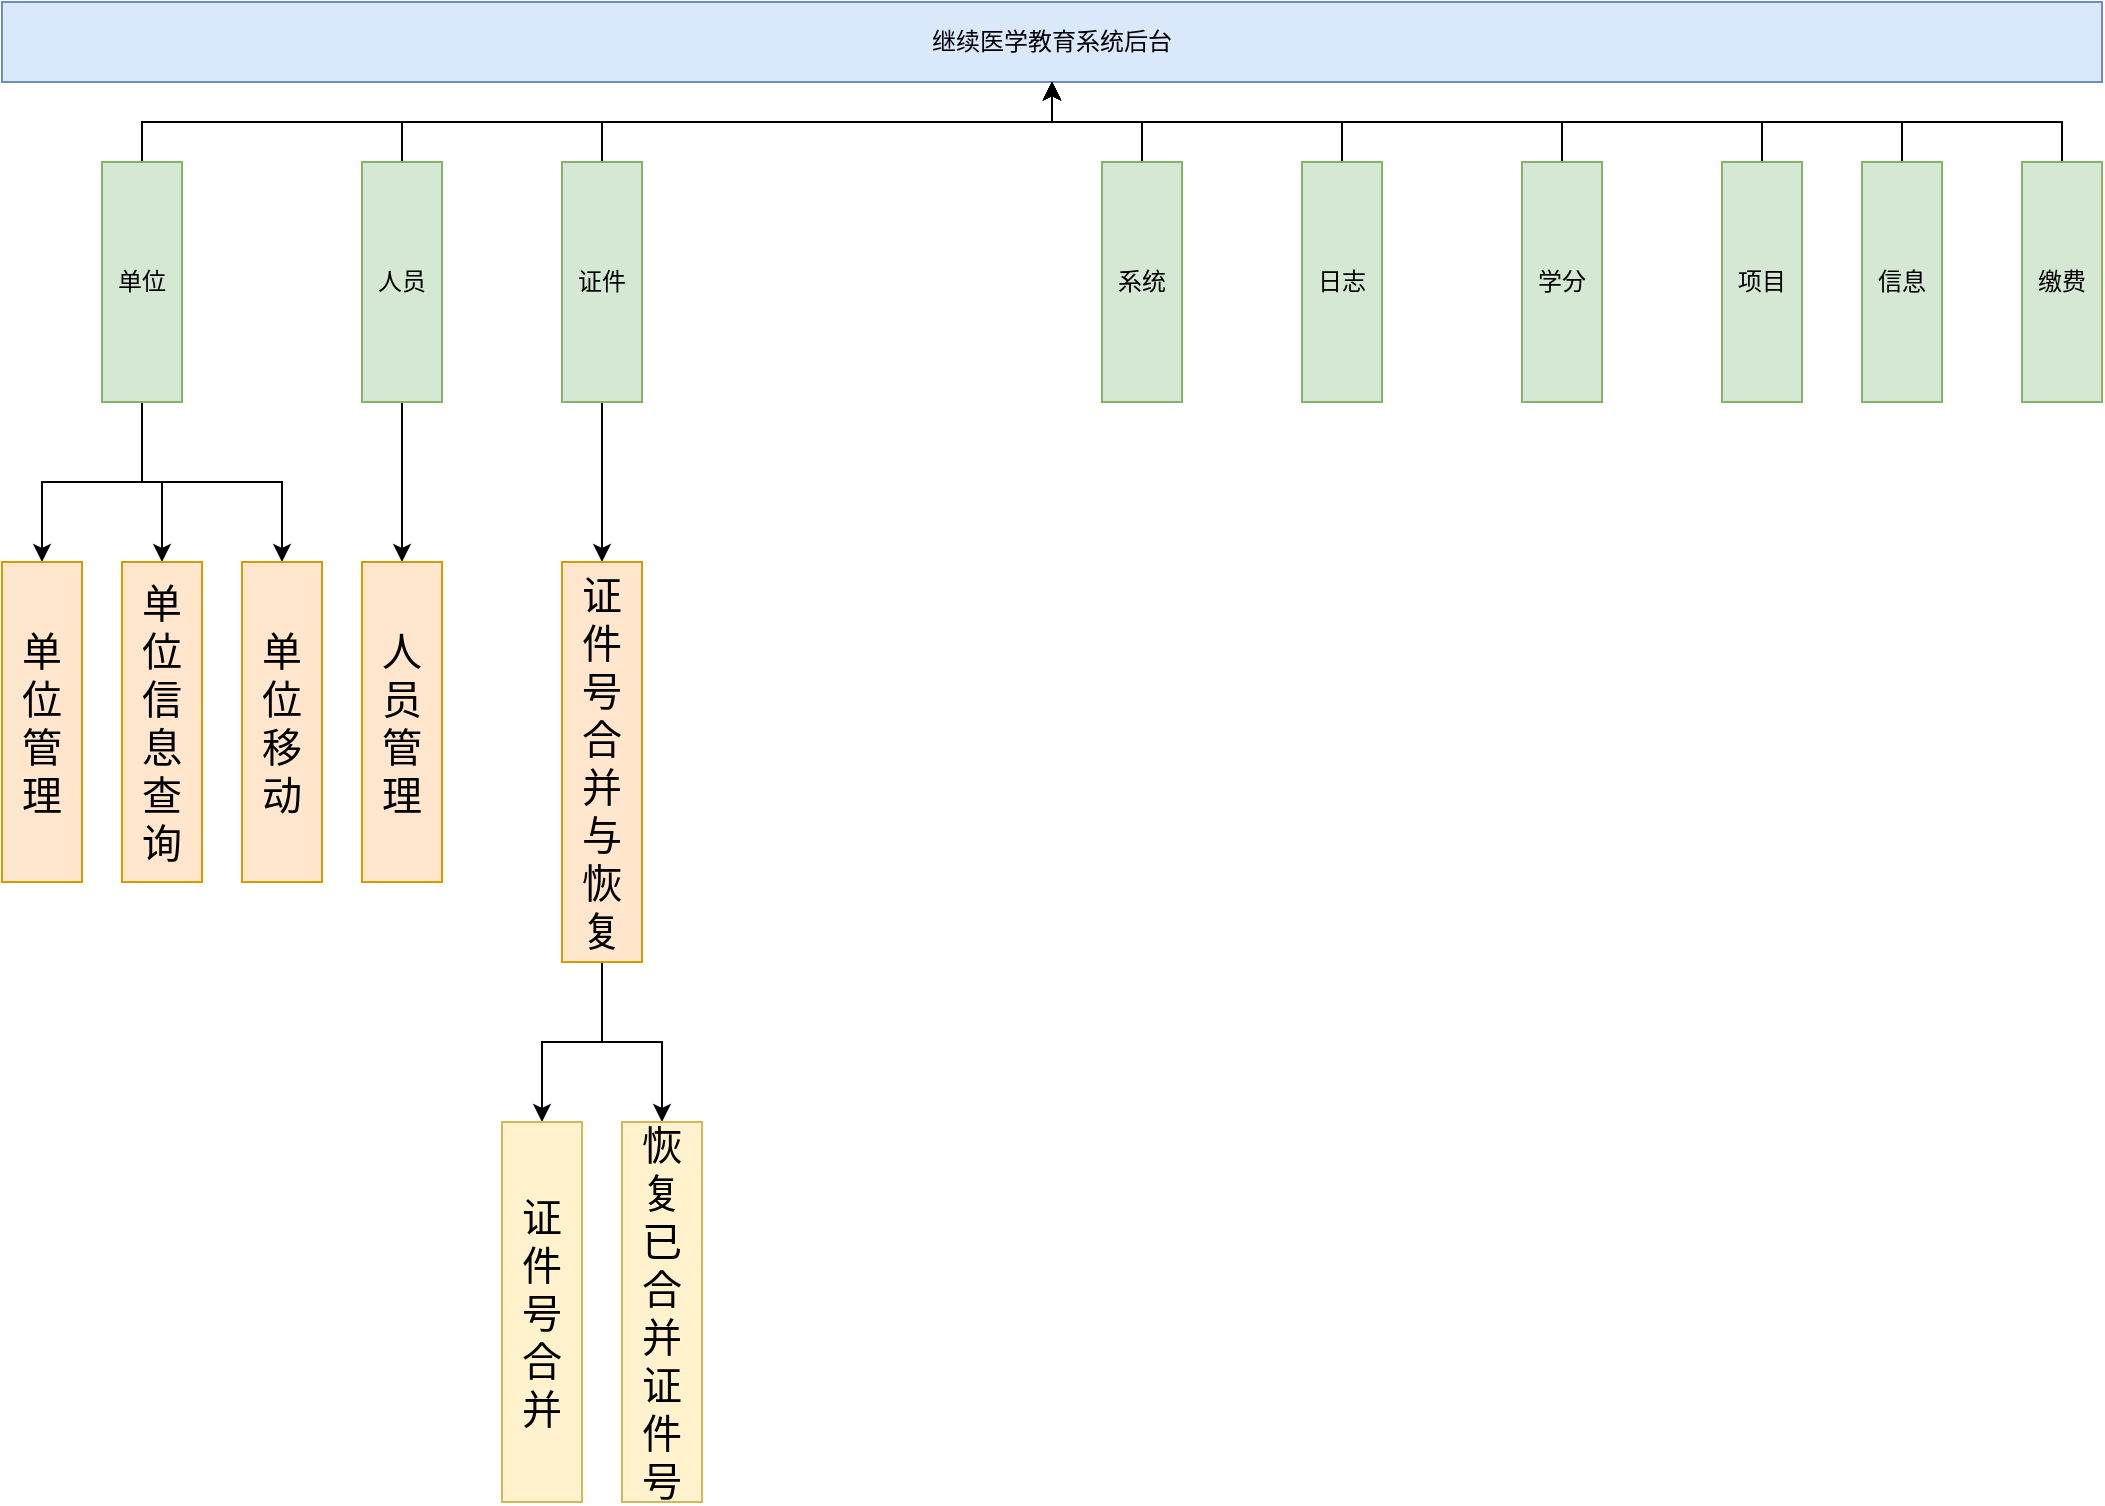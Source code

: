 <mxfile version="14.0.1" type="github">
  <diagram id="isPa7PTyqleFU_jHJM_E" name="Page-1">
    <mxGraphModel dx="1422" dy="796" grid="1" gridSize="10" guides="1" tooltips="1" connect="1" arrows="1" fold="1" page="1" pageScale="1" pageWidth="827" pageHeight="1169" math="0" shadow="0">
      <root>
        <mxCell id="0" />
        <mxCell id="1" parent="0" />
        <mxCell id="aoP8Yttf6DdpJMG37Vux-1" value="继续医学教育系统后台" style="rounded=0;whiteSpace=wrap;html=1;fillColor=#dae8fc;strokeColor=#6c8ebf;" vertex="1" parent="1">
          <mxGeometry y="40" width="1050" height="40" as="geometry" />
        </mxCell>
        <mxCell id="aoP8Yttf6DdpJMG37Vux-13" value="" style="edgeStyle=orthogonalEdgeStyle;rounded=0;orthogonalLoop=1;jettySize=auto;html=1;" edge="1" parent="1" source="aoP8Yttf6DdpJMG37Vux-2" target="aoP8Yttf6DdpJMG37Vux-1">
          <mxGeometry relative="1" as="geometry" />
        </mxCell>
        <mxCell id="aoP8Yttf6DdpJMG37Vux-49" value="" style="edgeStyle=orthogonalEdgeStyle;rounded=0;orthogonalLoop=1;jettySize=auto;html=1;fontSize=20;entryX=0;entryY=0.5;entryDx=0;entryDy=0;exitX=1;exitY=0.5;exitDx=0;exitDy=0;" edge="1" parent="1" source="aoP8Yttf6DdpJMG37Vux-2" target="aoP8Yttf6DdpJMG37Vux-8">
          <mxGeometry relative="1" as="geometry">
            <mxPoint x="105" y="320" as="targetPoint" />
          </mxGeometry>
        </mxCell>
        <mxCell id="aoP8Yttf6DdpJMG37Vux-51" style="edgeStyle=orthogonalEdgeStyle;rounded=0;orthogonalLoop=1;jettySize=auto;html=1;exitX=1;exitY=0.5;exitDx=0;exitDy=0;entryX=0;entryY=0.5;entryDx=0;entryDy=0;fontSize=20;" edge="1" parent="1" source="aoP8Yttf6DdpJMG37Vux-2" target="aoP8Yttf6DdpJMG37Vux-39">
          <mxGeometry relative="1" as="geometry" />
        </mxCell>
        <mxCell id="aoP8Yttf6DdpJMG37Vux-52" style="edgeStyle=orthogonalEdgeStyle;rounded=0;orthogonalLoop=1;jettySize=auto;html=1;exitX=1;exitY=0.5;exitDx=0;exitDy=0;entryX=0;entryY=0.5;entryDx=0;entryDy=0;fontSize=20;" edge="1" parent="1" source="aoP8Yttf6DdpJMG37Vux-2" target="aoP8Yttf6DdpJMG37Vux-41">
          <mxGeometry relative="1" as="geometry" />
        </mxCell>
        <mxCell id="aoP8Yttf6DdpJMG37Vux-2" value="单位" style="rounded=0;whiteSpace=wrap;html=1;direction=south;fillColor=#d5e8d4;strokeColor=#82b366;" vertex="1" parent="1">
          <mxGeometry x="50" y="120" width="40" height="120" as="geometry" />
        </mxCell>
        <mxCell id="aoP8Yttf6DdpJMG37Vux-14" value="" style="edgeStyle=orthogonalEdgeStyle;rounded=0;orthogonalLoop=1;jettySize=auto;html=1;" edge="1" parent="1" source="aoP8Yttf6DdpJMG37Vux-3" target="aoP8Yttf6DdpJMG37Vux-1">
          <mxGeometry relative="1" as="geometry" />
        </mxCell>
        <mxCell id="aoP8Yttf6DdpJMG37Vux-54" value="" style="edgeStyle=orthogonalEdgeStyle;rounded=0;orthogonalLoop=1;jettySize=auto;html=1;fontSize=20;" edge="1" parent="1" source="aoP8Yttf6DdpJMG37Vux-3" target="aoP8Yttf6DdpJMG37Vux-43">
          <mxGeometry relative="1" as="geometry" />
        </mxCell>
        <mxCell id="aoP8Yttf6DdpJMG37Vux-3" value="人员" style="rounded=0;whiteSpace=wrap;html=1;direction=south;fillColor=#d5e8d4;strokeColor=#82b366;" vertex="1" parent="1">
          <mxGeometry x="180" y="120" width="40" height="120" as="geometry" />
        </mxCell>
        <mxCell id="aoP8Yttf6DdpJMG37Vux-23" value="" style="edgeStyle=orthogonalEdgeStyle;rounded=0;orthogonalLoop=1;jettySize=auto;html=1;" edge="1" parent="1" source="aoP8Yttf6DdpJMG37Vux-5" target="aoP8Yttf6DdpJMG37Vux-1">
          <mxGeometry relative="1" as="geometry" />
        </mxCell>
        <mxCell id="aoP8Yttf6DdpJMG37Vux-25" value="" style="edgeStyle=orthogonalEdgeStyle;rounded=0;orthogonalLoop=1;jettySize=auto;html=1;" edge="1" parent="1" source="aoP8Yttf6DdpJMG37Vux-4" target="aoP8Yttf6DdpJMG37Vux-1">
          <mxGeometry relative="1" as="geometry" />
        </mxCell>
        <mxCell id="aoP8Yttf6DdpJMG37Vux-4" value="缴费" style="rounded=0;whiteSpace=wrap;html=1;direction=south;fillColor=#d5e8d4;strokeColor=#82b366;" vertex="1" parent="1">
          <mxGeometry x="1010" y="120" width="40" height="120" as="geometry" />
        </mxCell>
        <mxCell id="aoP8Yttf6DdpJMG37Vux-19" value="" style="edgeStyle=orthogonalEdgeStyle;rounded=0;orthogonalLoop=1;jettySize=auto;html=1;" edge="1" parent="1" source="aoP8Yttf6DdpJMG37Vux-5" target="aoP8Yttf6DdpJMG37Vux-1">
          <mxGeometry relative="1" as="geometry" />
        </mxCell>
        <mxCell id="aoP8Yttf6DdpJMG37Vux-22" value="" style="edgeStyle=orthogonalEdgeStyle;rounded=0;orthogonalLoop=1;jettySize=auto;html=1;" edge="1" parent="1" source="aoP8Yttf6DdpJMG37Vux-6" target="aoP8Yttf6DdpJMG37Vux-1">
          <mxGeometry relative="1" as="geometry" />
        </mxCell>
        <mxCell id="aoP8Yttf6DdpJMG37Vux-6" value="信息" style="rounded=0;whiteSpace=wrap;html=1;direction=south;fillColor=#d5e8d4;strokeColor=#82b366;" vertex="1" parent="1">
          <mxGeometry x="930" y="120" width="40" height="120" as="geometry" />
        </mxCell>
        <mxCell id="aoP8Yttf6DdpJMG37Vux-8" value="单位管理" style="rounded=0;whiteSpace=wrap;html=1;direction=south;fillColor=#ffe6cc;strokeColor=#d79b00;fontSize=20;fontStyle=0" vertex="1" parent="1">
          <mxGeometry y="320" width="40" height="160" as="geometry" />
        </mxCell>
        <mxCell id="aoP8Yttf6DdpJMG37Vux-15" value="" style="edgeStyle=orthogonalEdgeStyle;rounded=0;orthogonalLoop=1;jettySize=auto;html=1;" edge="1" parent="1" source="aoP8Yttf6DdpJMG37Vux-9" target="aoP8Yttf6DdpJMG37Vux-1">
          <mxGeometry relative="1" as="geometry" />
        </mxCell>
        <mxCell id="aoP8Yttf6DdpJMG37Vux-64" value="" style="edgeStyle=orthogonalEdgeStyle;rounded=0;orthogonalLoop=1;jettySize=auto;html=1;fontSize=20;entryX=0;entryY=0.5;entryDx=0;entryDy=0;exitX=1;exitY=0.5;exitDx=0;exitDy=0;" edge="1" parent="1" source="aoP8Yttf6DdpJMG37Vux-9" target="aoP8Yttf6DdpJMG37Vux-65">
          <mxGeometry relative="1" as="geometry">
            <mxPoint x="380" y="320" as="targetPoint" />
          </mxGeometry>
        </mxCell>
        <mxCell id="aoP8Yttf6DdpJMG37Vux-9" value="证件" style="rounded=0;whiteSpace=wrap;html=1;direction=south;fillColor=#d5e8d4;strokeColor=#82b366;" vertex="1" parent="1">
          <mxGeometry x="280" y="120" width="40" height="120" as="geometry" />
        </mxCell>
        <mxCell id="aoP8Yttf6DdpJMG37Vux-16" value="" style="edgeStyle=orthogonalEdgeStyle;rounded=0;orthogonalLoop=1;jettySize=auto;html=1;" edge="1" parent="1" source="aoP8Yttf6DdpJMG37Vux-10" target="aoP8Yttf6DdpJMG37Vux-1">
          <mxGeometry relative="1" as="geometry" />
        </mxCell>
        <mxCell id="aoP8Yttf6DdpJMG37Vux-10" value="系统" style="rounded=0;whiteSpace=wrap;html=1;direction=south;fillColor=#d5e8d4;strokeColor=#82b366;" vertex="1" parent="1">
          <mxGeometry x="550" y="120" width="40" height="120" as="geometry" />
        </mxCell>
        <mxCell id="aoP8Yttf6DdpJMG37Vux-17" value="" style="edgeStyle=orthogonalEdgeStyle;rounded=0;orthogonalLoop=1;jettySize=auto;html=1;" edge="1" parent="1" source="aoP8Yttf6DdpJMG37Vux-11" target="aoP8Yttf6DdpJMG37Vux-1">
          <mxGeometry relative="1" as="geometry" />
        </mxCell>
        <mxCell id="aoP8Yttf6DdpJMG37Vux-11" value="日志" style="rounded=0;whiteSpace=wrap;html=1;direction=south;fillColor=#d5e8d4;strokeColor=#82b366;" vertex="1" parent="1">
          <mxGeometry x="650" y="120" width="40" height="120" as="geometry" />
        </mxCell>
        <mxCell id="aoP8Yttf6DdpJMG37Vux-18" value="" style="edgeStyle=orthogonalEdgeStyle;rounded=0;orthogonalLoop=1;jettySize=auto;html=1;" edge="1" parent="1" source="aoP8Yttf6DdpJMG37Vux-12" target="aoP8Yttf6DdpJMG37Vux-1">
          <mxGeometry relative="1" as="geometry" />
        </mxCell>
        <mxCell id="aoP8Yttf6DdpJMG37Vux-12" value="学分" style="rounded=0;whiteSpace=wrap;html=1;direction=south;fillColor=#d5e8d4;strokeColor=#82b366;" vertex="1" parent="1">
          <mxGeometry x="760" y="120" width="40" height="120" as="geometry" />
        </mxCell>
        <mxCell id="aoP8Yttf6DdpJMG37Vux-5" value="项目" style="rounded=0;whiteSpace=wrap;html=1;direction=south;fillColor=#d5e8d4;strokeColor=#82b366;" vertex="1" parent="1">
          <mxGeometry x="860" y="120" width="40" height="120" as="geometry" />
        </mxCell>
        <mxCell id="aoP8Yttf6DdpJMG37Vux-39" value="单位信息查询" style="rounded=0;whiteSpace=wrap;html=1;direction=south;fillColor=#ffe6cc;strokeColor=#d79b00;fontSize=20;fontStyle=0" vertex="1" parent="1">
          <mxGeometry x="60" y="320" width="40" height="160" as="geometry" />
        </mxCell>
        <mxCell id="aoP8Yttf6DdpJMG37Vux-41" value="单位移动" style="rounded=0;whiteSpace=wrap;html=1;direction=south;fillColor=#ffe6cc;strokeColor=#d79b00;fontSize=20;fontStyle=0" vertex="1" parent="1">
          <mxGeometry x="120" y="320" width="40" height="160" as="geometry" />
        </mxCell>
        <mxCell id="aoP8Yttf6DdpJMG37Vux-43" value="人员管理" style="rounded=0;whiteSpace=wrap;html=1;direction=south;fillColor=#ffe6cc;strokeColor=#d79b00;fontSize=20;fontStyle=0" vertex="1" parent="1">
          <mxGeometry x="180" y="320" width="40" height="160" as="geometry" />
        </mxCell>
        <mxCell id="aoP8Yttf6DdpJMG37Vux-67" value="" style="edgeStyle=orthogonalEdgeStyle;rounded=0;orthogonalLoop=1;jettySize=auto;html=1;fontSize=20;" edge="1" parent="1" source="aoP8Yttf6DdpJMG37Vux-65" target="aoP8Yttf6DdpJMG37Vux-66">
          <mxGeometry relative="1" as="geometry" />
        </mxCell>
        <mxCell id="aoP8Yttf6DdpJMG37Vux-69" style="edgeStyle=orthogonalEdgeStyle;rounded=0;orthogonalLoop=1;jettySize=auto;html=1;exitX=1;exitY=0.5;exitDx=0;exitDy=0;entryX=0;entryY=0.5;entryDx=0;entryDy=0;fontSize=20;" edge="1" parent="1" source="aoP8Yttf6DdpJMG37Vux-65" target="aoP8Yttf6DdpJMG37Vux-68">
          <mxGeometry relative="1" as="geometry" />
        </mxCell>
        <mxCell id="aoP8Yttf6DdpJMG37Vux-65" value="证件号合并与恢复" style="rounded=0;whiteSpace=wrap;html=1;direction=south;fillColor=#ffe6cc;strokeColor=#d79b00;fontSize=20;fontStyle=0" vertex="1" parent="1">
          <mxGeometry x="280" y="320" width="40" height="200" as="geometry" />
        </mxCell>
        <mxCell id="aoP8Yttf6DdpJMG37Vux-66" value="证件号合并" style="rounded=0;whiteSpace=wrap;html=1;direction=south;fillColor=#fff2cc;strokeColor=#d6b656;fontSize=20;fontStyle=0" vertex="1" parent="1">
          <mxGeometry x="250" y="600" width="40" height="190" as="geometry" />
        </mxCell>
        <mxCell id="aoP8Yttf6DdpJMG37Vux-68" value="恢复已合并证件号" style="rounded=0;whiteSpace=wrap;html=1;direction=south;fillColor=#fff2cc;strokeColor=#d6b656;fontSize=20;fontStyle=0" vertex="1" parent="1">
          <mxGeometry x="310" y="600" width="40" height="190" as="geometry" />
        </mxCell>
      </root>
    </mxGraphModel>
  </diagram>
</mxfile>
